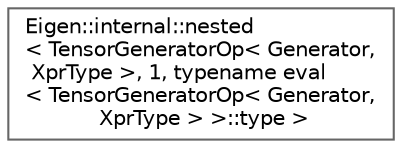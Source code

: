 digraph "类继承关系图"
{
 // LATEX_PDF_SIZE
  bgcolor="transparent";
  edge [fontname=Helvetica,fontsize=10,labelfontname=Helvetica,labelfontsize=10];
  node [fontname=Helvetica,fontsize=10,shape=box,height=0.2,width=0.4];
  rankdir="LR";
  Node0 [id="Node000000",label="Eigen::internal::nested\l\< TensorGeneratorOp\< Generator,\l XprType \>, 1, typename eval\l\< TensorGeneratorOp\< Generator,\l XprType \> \>::type \>",height=0.2,width=0.4,color="grey40", fillcolor="white", style="filled",URL="$struct_eigen_1_1internal_1_1nested_3_01_tensor_generator_op_3_01_generator_00_01_xpr_type_01_4_0384769220adcc2cd0a85c8ada993f368.html",tooltip=" "];
}
